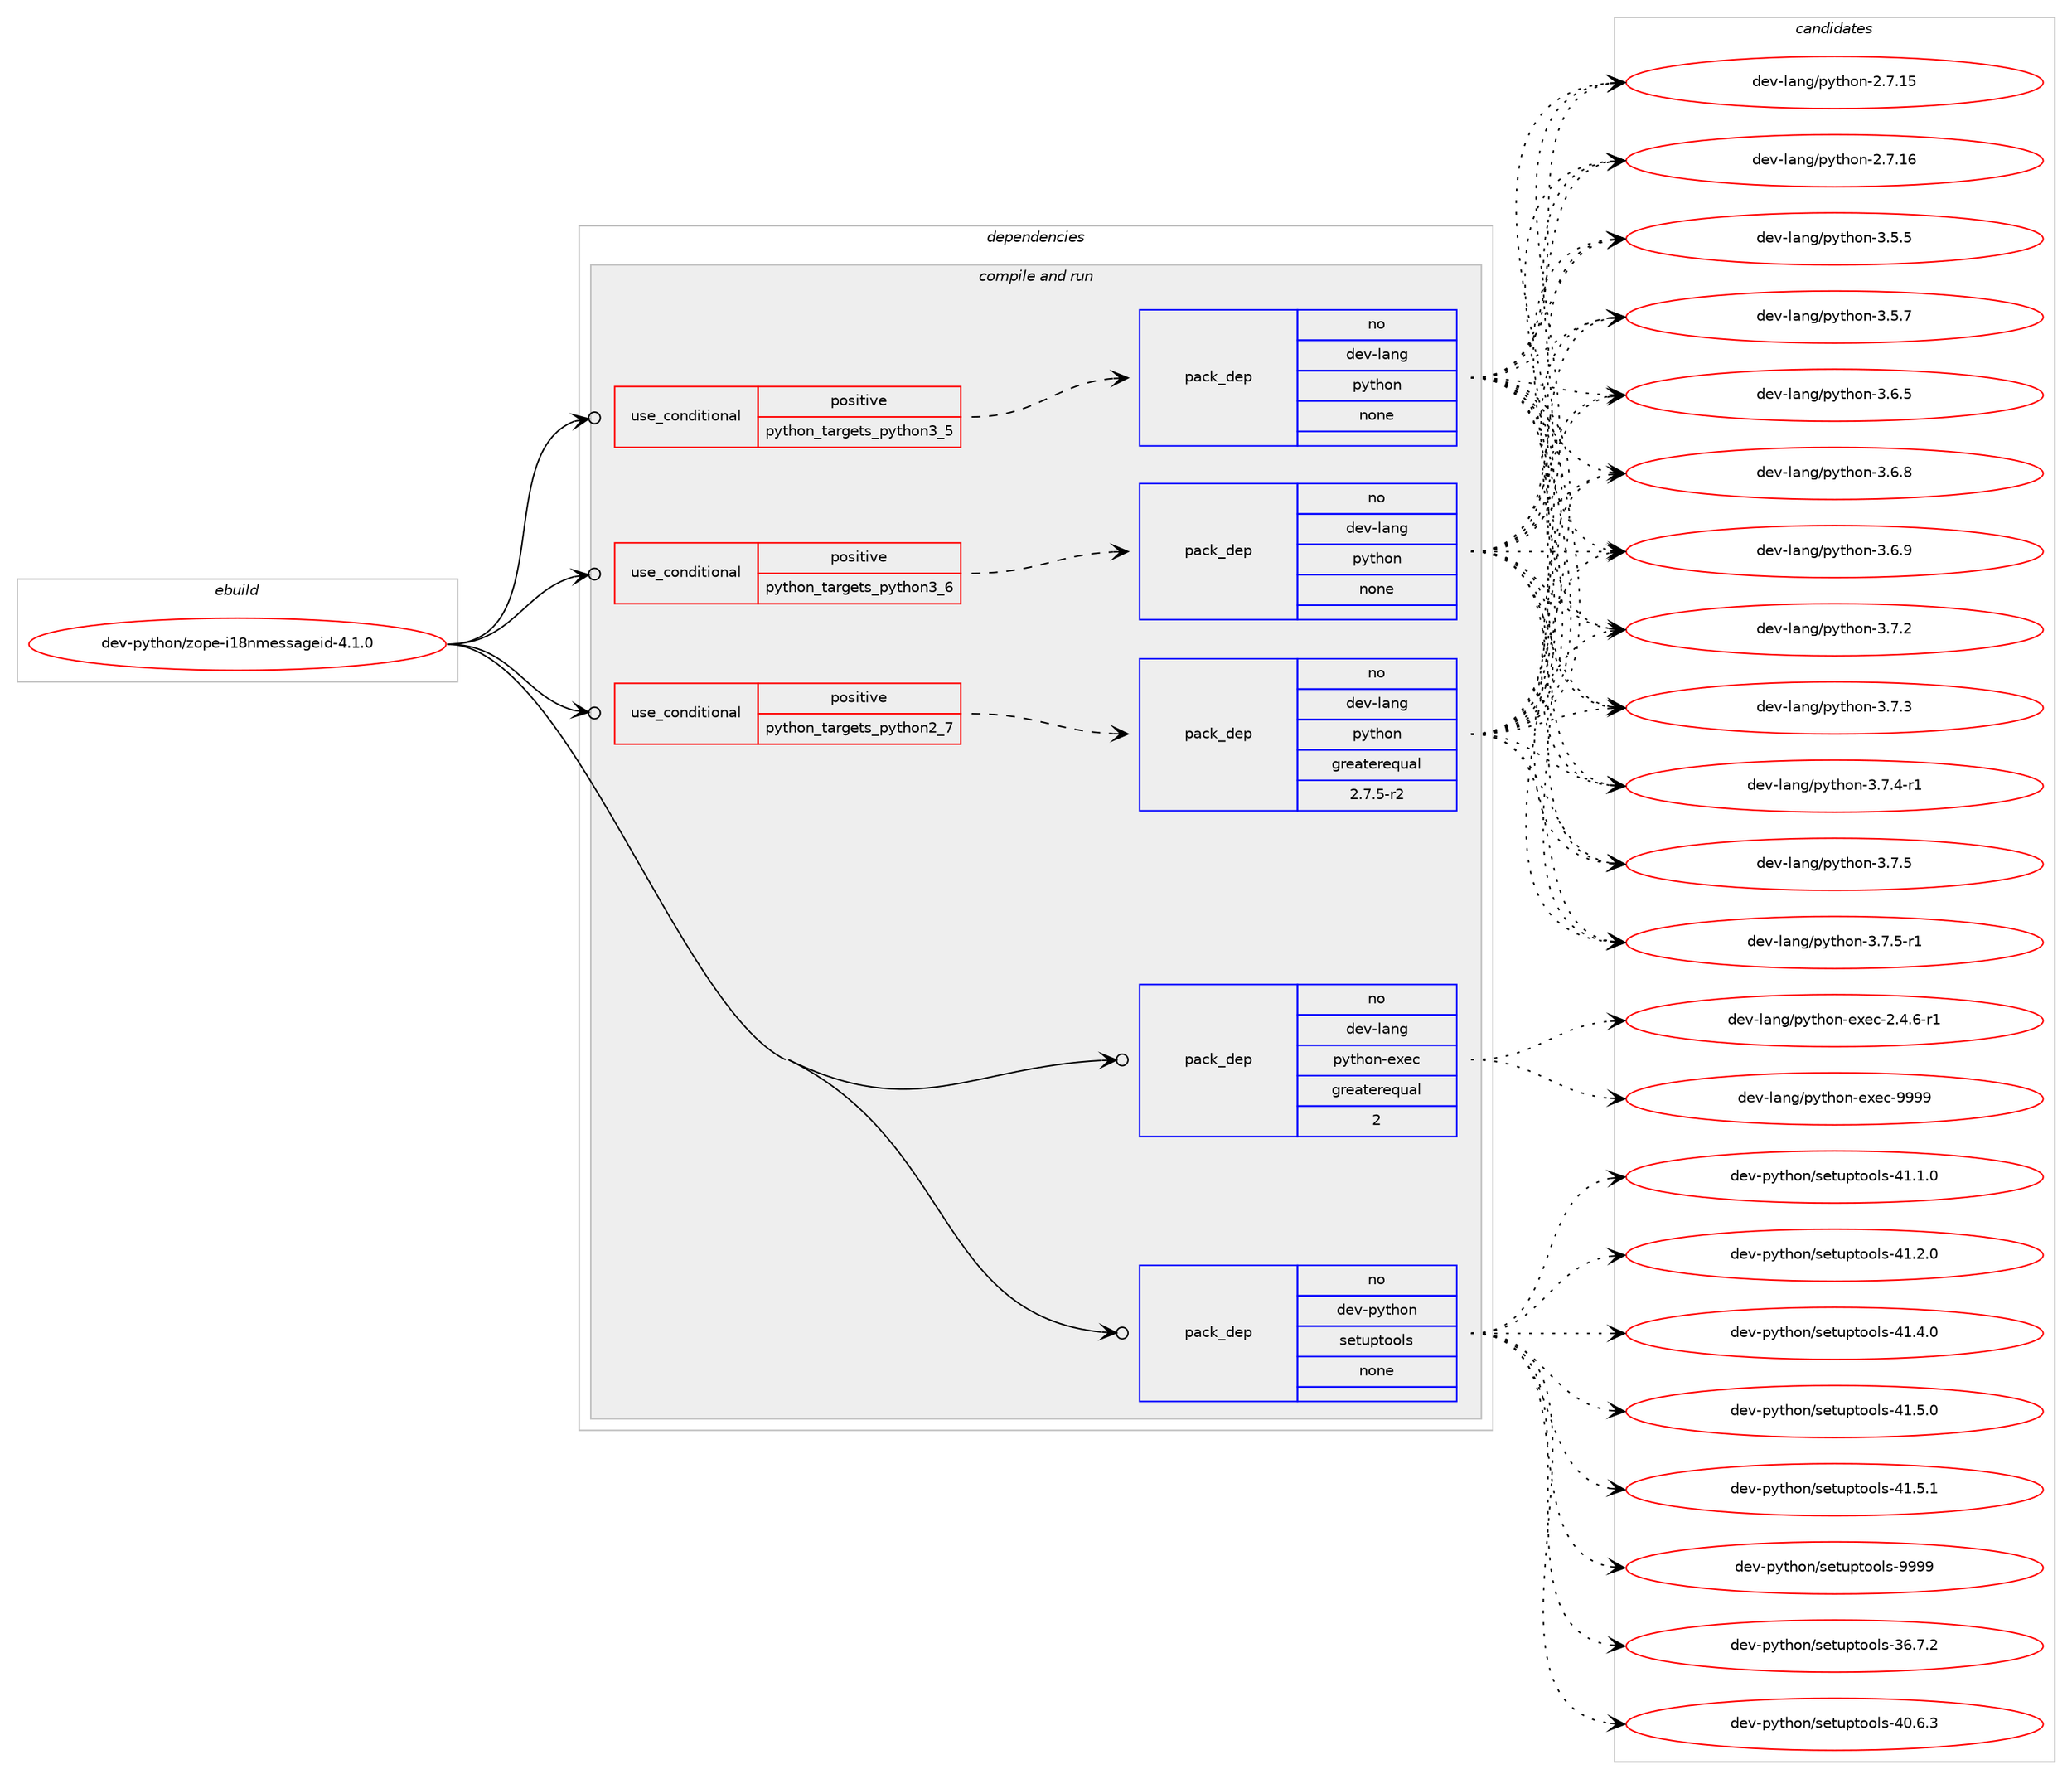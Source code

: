 digraph prolog {

# *************
# Graph options
# *************

newrank=true;
concentrate=true;
compound=true;
graph [rankdir=LR,fontname=Helvetica,fontsize=10,ranksep=1.5];#, ranksep=2.5, nodesep=0.2];
edge  [arrowhead=vee];
node  [fontname=Helvetica,fontsize=10];

# **********
# The ebuild
# **********

subgraph cluster_leftcol {
color=gray;
rank=same;
label=<<i>ebuild</i>>;
id [label="dev-python/zope-i18nmessageid-4.1.0", color=red, width=4, href="../dev-python/zope-i18nmessageid-4.1.0.svg"];
}

# ****************
# The dependencies
# ****************

subgraph cluster_midcol {
color=gray;
label=<<i>dependencies</i>>;
subgraph cluster_compile {
fillcolor="#eeeeee";
style=filled;
label=<<i>compile</i>>;
}
subgraph cluster_compileandrun {
fillcolor="#eeeeee";
style=filled;
label=<<i>compile and run</i>>;
subgraph cond151935 {
dependency645319 [label=<<TABLE BORDER="0" CELLBORDER="1" CELLSPACING="0" CELLPADDING="4"><TR><TD ROWSPAN="3" CELLPADDING="10">use_conditional</TD></TR><TR><TD>positive</TD></TR><TR><TD>python_targets_python2_7</TD></TR></TABLE>>, shape=none, color=red];
subgraph pack481495 {
dependency645320 [label=<<TABLE BORDER="0" CELLBORDER="1" CELLSPACING="0" CELLPADDING="4" WIDTH="220"><TR><TD ROWSPAN="6" CELLPADDING="30">pack_dep</TD></TR><TR><TD WIDTH="110">no</TD></TR><TR><TD>dev-lang</TD></TR><TR><TD>python</TD></TR><TR><TD>greaterequal</TD></TR><TR><TD>2.7.5-r2</TD></TR></TABLE>>, shape=none, color=blue];
}
dependency645319:e -> dependency645320:w [weight=20,style="dashed",arrowhead="vee"];
}
id:e -> dependency645319:w [weight=20,style="solid",arrowhead="odotvee"];
subgraph cond151936 {
dependency645321 [label=<<TABLE BORDER="0" CELLBORDER="1" CELLSPACING="0" CELLPADDING="4"><TR><TD ROWSPAN="3" CELLPADDING="10">use_conditional</TD></TR><TR><TD>positive</TD></TR><TR><TD>python_targets_python3_5</TD></TR></TABLE>>, shape=none, color=red];
subgraph pack481496 {
dependency645322 [label=<<TABLE BORDER="0" CELLBORDER="1" CELLSPACING="0" CELLPADDING="4" WIDTH="220"><TR><TD ROWSPAN="6" CELLPADDING="30">pack_dep</TD></TR><TR><TD WIDTH="110">no</TD></TR><TR><TD>dev-lang</TD></TR><TR><TD>python</TD></TR><TR><TD>none</TD></TR><TR><TD></TD></TR></TABLE>>, shape=none, color=blue];
}
dependency645321:e -> dependency645322:w [weight=20,style="dashed",arrowhead="vee"];
}
id:e -> dependency645321:w [weight=20,style="solid",arrowhead="odotvee"];
subgraph cond151937 {
dependency645323 [label=<<TABLE BORDER="0" CELLBORDER="1" CELLSPACING="0" CELLPADDING="4"><TR><TD ROWSPAN="3" CELLPADDING="10">use_conditional</TD></TR><TR><TD>positive</TD></TR><TR><TD>python_targets_python3_6</TD></TR></TABLE>>, shape=none, color=red];
subgraph pack481497 {
dependency645324 [label=<<TABLE BORDER="0" CELLBORDER="1" CELLSPACING="0" CELLPADDING="4" WIDTH="220"><TR><TD ROWSPAN="6" CELLPADDING="30">pack_dep</TD></TR><TR><TD WIDTH="110">no</TD></TR><TR><TD>dev-lang</TD></TR><TR><TD>python</TD></TR><TR><TD>none</TD></TR><TR><TD></TD></TR></TABLE>>, shape=none, color=blue];
}
dependency645323:e -> dependency645324:w [weight=20,style="dashed",arrowhead="vee"];
}
id:e -> dependency645323:w [weight=20,style="solid",arrowhead="odotvee"];
subgraph pack481498 {
dependency645325 [label=<<TABLE BORDER="0" CELLBORDER="1" CELLSPACING="0" CELLPADDING="4" WIDTH="220"><TR><TD ROWSPAN="6" CELLPADDING="30">pack_dep</TD></TR><TR><TD WIDTH="110">no</TD></TR><TR><TD>dev-lang</TD></TR><TR><TD>python-exec</TD></TR><TR><TD>greaterequal</TD></TR><TR><TD>2</TD></TR></TABLE>>, shape=none, color=blue];
}
id:e -> dependency645325:w [weight=20,style="solid",arrowhead="odotvee"];
subgraph pack481499 {
dependency645326 [label=<<TABLE BORDER="0" CELLBORDER="1" CELLSPACING="0" CELLPADDING="4" WIDTH="220"><TR><TD ROWSPAN="6" CELLPADDING="30">pack_dep</TD></TR><TR><TD WIDTH="110">no</TD></TR><TR><TD>dev-python</TD></TR><TR><TD>setuptools</TD></TR><TR><TD>none</TD></TR><TR><TD></TD></TR></TABLE>>, shape=none, color=blue];
}
id:e -> dependency645326:w [weight=20,style="solid",arrowhead="odotvee"];
}
subgraph cluster_run {
fillcolor="#eeeeee";
style=filled;
label=<<i>run</i>>;
}
}

# **************
# The candidates
# **************

subgraph cluster_choices {
rank=same;
color=gray;
label=<<i>candidates</i>>;

subgraph choice481495 {
color=black;
nodesep=1;
choice10010111845108971101034711212111610411111045504655464953 [label="dev-lang/python-2.7.15", color=red, width=4,href="../dev-lang/python-2.7.15.svg"];
choice10010111845108971101034711212111610411111045504655464954 [label="dev-lang/python-2.7.16", color=red, width=4,href="../dev-lang/python-2.7.16.svg"];
choice100101118451089711010347112121116104111110455146534653 [label="dev-lang/python-3.5.5", color=red, width=4,href="../dev-lang/python-3.5.5.svg"];
choice100101118451089711010347112121116104111110455146534655 [label="dev-lang/python-3.5.7", color=red, width=4,href="../dev-lang/python-3.5.7.svg"];
choice100101118451089711010347112121116104111110455146544653 [label="dev-lang/python-3.6.5", color=red, width=4,href="../dev-lang/python-3.6.5.svg"];
choice100101118451089711010347112121116104111110455146544656 [label="dev-lang/python-3.6.8", color=red, width=4,href="../dev-lang/python-3.6.8.svg"];
choice100101118451089711010347112121116104111110455146544657 [label="dev-lang/python-3.6.9", color=red, width=4,href="../dev-lang/python-3.6.9.svg"];
choice100101118451089711010347112121116104111110455146554650 [label="dev-lang/python-3.7.2", color=red, width=4,href="../dev-lang/python-3.7.2.svg"];
choice100101118451089711010347112121116104111110455146554651 [label="dev-lang/python-3.7.3", color=red, width=4,href="../dev-lang/python-3.7.3.svg"];
choice1001011184510897110103471121211161041111104551465546524511449 [label="dev-lang/python-3.7.4-r1", color=red, width=4,href="../dev-lang/python-3.7.4-r1.svg"];
choice100101118451089711010347112121116104111110455146554653 [label="dev-lang/python-3.7.5", color=red, width=4,href="../dev-lang/python-3.7.5.svg"];
choice1001011184510897110103471121211161041111104551465546534511449 [label="dev-lang/python-3.7.5-r1", color=red, width=4,href="../dev-lang/python-3.7.5-r1.svg"];
dependency645320:e -> choice10010111845108971101034711212111610411111045504655464953:w [style=dotted,weight="100"];
dependency645320:e -> choice10010111845108971101034711212111610411111045504655464954:w [style=dotted,weight="100"];
dependency645320:e -> choice100101118451089711010347112121116104111110455146534653:w [style=dotted,weight="100"];
dependency645320:e -> choice100101118451089711010347112121116104111110455146534655:w [style=dotted,weight="100"];
dependency645320:e -> choice100101118451089711010347112121116104111110455146544653:w [style=dotted,weight="100"];
dependency645320:e -> choice100101118451089711010347112121116104111110455146544656:w [style=dotted,weight="100"];
dependency645320:e -> choice100101118451089711010347112121116104111110455146544657:w [style=dotted,weight="100"];
dependency645320:e -> choice100101118451089711010347112121116104111110455146554650:w [style=dotted,weight="100"];
dependency645320:e -> choice100101118451089711010347112121116104111110455146554651:w [style=dotted,weight="100"];
dependency645320:e -> choice1001011184510897110103471121211161041111104551465546524511449:w [style=dotted,weight="100"];
dependency645320:e -> choice100101118451089711010347112121116104111110455146554653:w [style=dotted,weight="100"];
dependency645320:e -> choice1001011184510897110103471121211161041111104551465546534511449:w [style=dotted,weight="100"];
}
subgraph choice481496 {
color=black;
nodesep=1;
choice10010111845108971101034711212111610411111045504655464953 [label="dev-lang/python-2.7.15", color=red, width=4,href="../dev-lang/python-2.7.15.svg"];
choice10010111845108971101034711212111610411111045504655464954 [label="dev-lang/python-2.7.16", color=red, width=4,href="../dev-lang/python-2.7.16.svg"];
choice100101118451089711010347112121116104111110455146534653 [label="dev-lang/python-3.5.5", color=red, width=4,href="../dev-lang/python-3.5.5.svg"];
choice100101118451089711010347112121116104111110455146534655 [label="dev-lang/python-3.5.7", color=red, width=4,href="../dev-lang/python-3.5.7.svg"];
choice100101118451089711010347112121116104111110455146544653 [label="dev-lang/python-3.6.5", color=red, width=4,href="../dev-lang/python-3.6.5.svg"];
choice100101118451089711010347112121116104111110455146544656 [label="dev-lang/python-3.6.8", color=red, width=4,href="../dev-lang/python-3.6.8.svg"];
choice100101118451089711010347112121116104111110455146544657 [label="dev-lang/python-3.6.9", color=red, width=4,href="../dev-lang/python-3.6.9.svg"];
choice100101118451089711010347112121116104111110455146554650 [label="dev-lang/python-3.7.2", color=red, width=4,href="../dev-lang/python-3.7.2.svg"];
choice100101118451089711010347112121116104111110455146554651 [label="dev-lang/python-3.7.3", color=red, width=4,href="../dev-lang/python-3.7.3.svg"];
choice1001011184510897110103471121211161041111104551465546524511449 [label="dev-lang/python-3.7.4-r1", color=red, width=4,href="../dev-lang/python-3.7.4-r1.svg"];
choice100101118451089711010347112121116104111110455146554653 [label="dev-lang/python-3.7.5", color=red, width=4,href="../dev-lang/python-3.7.5.svg"];
choice1001011184510897110103471121211161041111104551465546534511449 [label="dev-lang/python-3.7.5-r1", color=red, width=4,href="../dev-lang/python-3.7.5-r1.svg"];
dependency645322:e -> choice10010111845108971101034711212111610411111045504655464953:w [style=dotted,weight="100"];
dependency645322:e -> choice10010111845108971101034711212111610411111045504655464954:w [style=dotted,weight="100"];
dependency645322:e -> choice100101118451089711010347112121116104111110455146534653:w [style=dotted,weight="100"];
dependency645322:e -> choice100101118451089711010347112121116104111110455146534655:w [style=dotted,weight="100"];
dependency645322:e -> choice100101118451089711010347112121116104111110455146544653:w [style=dotted,weight="100"];
dependency645322:e -> choice100101118451089711010347112121116104111110455146544656:w [style=dotted,weight="100"];
dependency645322:e -> choice100101118451089711010347112121116104111110455146544657:w [style=dotted,weight="100"];
dependency645322:e -> choice100101118451089711010347112121116104111110455146554650:w [style=dotted,weight="100"];
dependency645322:e -> choice100101118451089711010347112121116104111110455146554651:w [style=dotted,weight="100"];
dependency645322:e -> choice1001011184510897110103471121211161041111104551465546524511449:w [style=dotted,weight="100"];
dependency645322:e -> choice100101118451089711010347112121116104111110455146554653:w [style=dotted,weight="100"];
dependency645322:e -> choice1001011184510897110103471121211161041111104551465546534511449:w [style=dotted,weight="100"];
}
subgraph choice481497 {
color=black;
nodesep=1;
choice10010111845108971101034711212111610411111045504655464953 [label="dev-lang/python-2.7.15", color=red, width=4,href="../dev-lang/python-2.7.15.svg"];
choice10010111845108971101034711212111610411111045504655464954 [label="dev-lang/python-2.7.16", color=red, width=4,href="../dev-lang/python-2.7.16.svg"];
choice100101118451089711010347112121116104111110455146534653 [label="dev-lang/python-3.5.5", color=red, width=4,href="../dev-lang/python-3.5.5.svg"];
choice100101118451089711010347112121116104111110455146534655 [label="dev-lang/python-3.5.7", color=red, width=4,href="../dev-lang/python-3.5.7.svg"];
choice100101118451089711010347112121116104111110455146544653 [label="dev-lang/python-3.6.5", color=red, width=4,href="../dev-lang/python-3.6.5.svg"];
choice100101118451089711010347112121116104111110455146544656 [label="dev-lang/python-3.6.8", color=red, width=4,href="../dev-lang/python-3.6.8.svg"];
choice100101118451089711010347112121116104111110455146544657 [label="dev-lang/python-3.6.9", color=red, width=4,href="../dev-lang/python-3.6.9.svg"];
choice100101118451089711010347112121116104111110455146554650 [label="dev-lang/python-3.7.2", color=red, width=4,href="../dev-lang/python-3.7.2.svg"];
choice100101118451089711010347112121116104111110455146554651 [label="dev-lang/python-3.7.3", color=red, width=4,href="../dev-lang/python-3.7.3.svg"];
choice1001011184510897110103471121211161041111104551465546524511449 [label="dev-lang/python-3.7.4-r1", color=red, width=4,href="../dev-lang/python-3.7.4-r1.svg"];
choice100101118451089711010347112121116104111110455146554653 [label="dev-lang/python-3.7.5", color=red, width=4,href="../dev-lang/python-3.7.5.svg"];
choice1001011184510897110103471121211161041111104551465546534511449 [label="dev-lang/python-3.7.5-r1", color=red, width=4,href="../dev-lang/python-3.7.5-r1.svg"];
dependency645324:e -> choice10010111845108971101034711212111610411111045504655464953:w [style=dotted,weight="100"];
dependency645324:e -> choice10010111845108971101034711212111610411111045504655464954:w [style=dotted,weight="100"];
dependency645324:e -> choice100101118451089711010347112121116104111110455146534653:w [style=dotted,weight="100"];
dependency645324:e -> choice100101118451089711010347112121116104111110455146534655:w [style=dotted,weight="100"];
dependency645324:e -> choice100101118451089711010347112121116104111110455146544653:w [style=dotted,weight="100"];
dependency645324:e -> choice100101118451089711010347112121116104111110455146544656:w [style=dotted,weight="100"];
dependency645324:e -> choice100101118451089711010347112121116104111110455146544657:w [style=dotted,weight="100"];
dependency645324:e -> choice100101118451089711010347112121116104111110455146554650:w [style=dotted,weight="100"];
dependency645324:e -> choice100101118451089711010347112121116104111110455146554651:w [style=dotted,weight="100"];
dependency645324:e -> choice1001011184510897110103471121211161041111104551465546524511449:w [style=dotted,weight="100"];
dependency645324:e -> choice100101118451089711010347112121116104111110455146554653:w [style=dotted,weight="100"];
dependency645324:e -> choice1001011184510897110103471121211161041111104551465546534511449:w [style=dotted,weight="100"];
}
subgraph choice481498 {
color=black;
nodesep=1;
choice10010111845108971101034711212111610411111045101120101994550465246544511449 [label="dev-lang/python-exec-2.4.6-r1", color=red, width=4,href="../dev-lang/python-exec-2.4.6-r1.svg"];
choice10010111845108971101034711212111610411111045101120101994557575757 [label="dev-lang/python-exec-9999", color=red, width=4,href="../dev-lang/python-exec-9999.svg"];
dependency645325:e -> choice10010111845108971101034711212111610411111045101120101994550465246544511449:w [style=dotted,weight="100"];
dependency645325:e -> choice10010111845108971101034711212111610411111045101120101994557575757:w [style=dotted,weight="100"];
}
subgraph choice481499 {
color=black;
nodesep=1;
choice100101118451121211161041111104711510111611711211611111110811545515446554650 [label="dev-python/setuptools-36.7.2", color=red, width=4,href="../dev-python/setuptools-36.7.2.svg"];
choice100101118451121211161041111104711510111611711211611111110811545524846544651 [label="dev-python/setuptools-40.6.3", color=red, width=4,href="../dev-python/setuptools-40.6.3.svg"];
choice100101118451121211161041111104711510111611711211611111110811545524946494648 [label="dev-python/setuptools-41.1.0", color=red, width=4,href="../dev-python/setuptools-41.1.0.svg"];
choice100101118451121211161041111104711510111611711211611111110811545524946504648 [label="dev-python/setuptools-41.2.0", color=red, width=4,href="../dev-python/setuptools-41.2.0.svg"];
choice100101118451121211161041111104711510111611711211611111110811545524946524648 [label="dev-python/setuptools-41.4.0", color=red, width=4,href="../dev-python/setuptools-41.4.0.svg"];
choice100101118451121211161041111104711510111611711211611111110811545524946534648 [label="dev-python/setuptools-41.5.0", color=red, width=4,href="../dev-python/setuptools-41.5.0.svg"];
choice100101118451121211161041111104711510111611711211611111110811545524946534649 [label="dev-python/setuptools-41.5.1", color=red, width=4,href="../dev-python/setuptools-41.5.1.svg"];
choice10010111845112121116104111110471151011161171121161111111081154557575757 [label="dev-python/setuptools-9999", color=red, width=4,href="../dev-python/setuptools-9999.svg"];
dependency645326:e -> choice100101118451121211161041111104711510111611711211611111110811545515446554650:w [style=dotted,weight="100"];
dependency645326:e -> choice100101118451121211161041111104711510111611711211611111110811545524846544651:w [style=dotted,weight="100"];
dependency645326:e -> choice100101118451121211161041111104711510111611711211611111110811545524946494648:w [style=dotted,weight="100"];
dependency645326:e -> choice100101118451121211161041111104711510111611711211611111110811545524946504648:w [style=dotted,weight="100"];
dependency645326:e -> choice100101118451121211161041111104711510111611711211611111110811545524946524648:w [style=dotted,weight="100"];
dependency645326:e -> choice100101118451121211161041111104711510111611711211611111110811545524946534648:w [style=dotted,weight="100"];
dependency645326:e -> choice100101118451121211161041111104711510111611711211611111110811545524946534649:w [style=dotted,weight="100"];
dependency645326:e -> choice10010111845112121116104111110471151011161171121161111111081154557575757:w [style=dotted,weight="100"];
}
}

}
